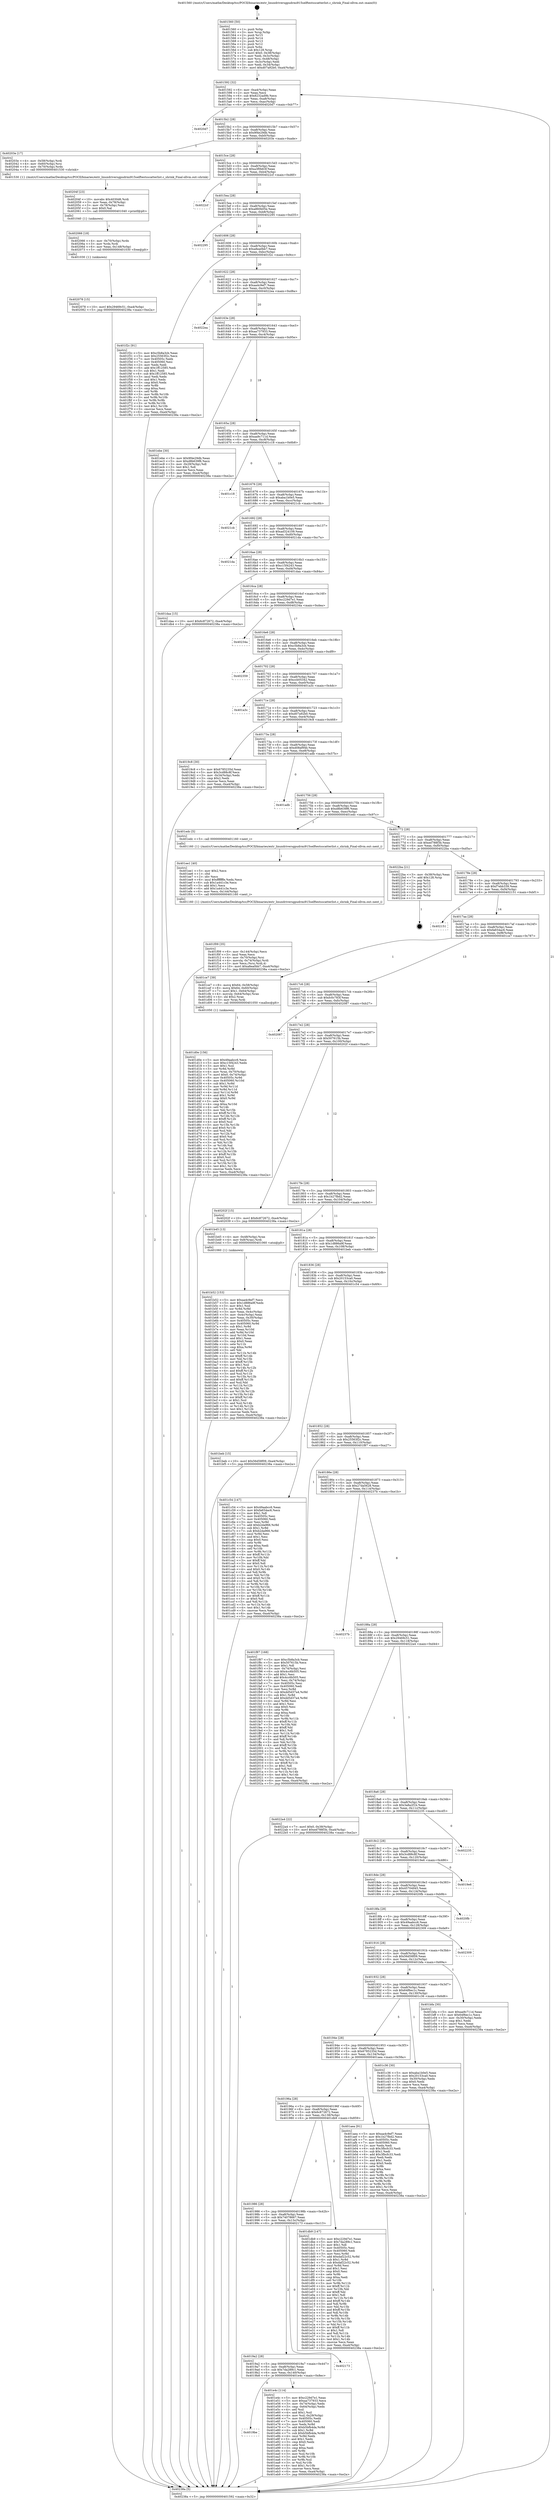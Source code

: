 digraph "0x401560" {
  label = "0x401560 (/mnt/c/Users/mathe/Desktop/tcc/POCII/binaries/extr_linuxdriversgpudrmi915selftestsscatterlist.c_shrink_Final-ollvm.out::main(0))"
  labelloc = "t"
  node[shape=record]

  Entry [label="",width=0.3,height=0.3,shape=circle,fillcolor=black,style=filled]
  "0x401592" [label="{
     0x401592 [32]\l
     | [instrs]\l
     &nbsp;&nbsp;0x401592 \<+6\>: mov -0xa4(%rbp),%eax\l
     &nbsp;&nbsp;0x401598 \<+2\>: mov %eax,%ecx\l
     &nbsp;&nbsp;0x40159a \<+6\>: sub $0x8232ad9b,%ecx\l
     &nbsp;&nbsp;0x4015a0 \<+6\>: mov %eax,-0xa8(%rbp)\l
     &nbsp;&nbsp;0x4015a6 \<+6\>: mov %ecx,-0xac(%rbp)\l
     &nbsp;&nbsp;0x4015ac \<+6\>: je 00000000004020d7 \<main+0xb77\>\l
  }"]
  "0x4020d7" [label="{
     0x4020d7\l
  }", style=dashed]
  "0x4015b2" [label="{
     0x4015b2 [28]\l
     | [instrs]\l
     &nbsp;&nbsp;0x4015b2 \<+5\>: jmp 00000000004015b7 \<main+0x57\>\l
     &nbsp;&nbsp;0x4015b7 \<+6\>: mov -0xa8(%rbp),%eax\l
     &nbsp;&nbsp;0x4015bd \<+5\>: sub $0x9f4e29db,%eax\l
     &nbsp;&nbsp;0x4015c2 \<+6\>: mov %eax,-0xb0(%rbp)\l
     &nbsp;&nbsp;0x4015c8 \<+6\>: je 000000000040203e \<main+0xade\>\l
  }"]
  Exit [label="",width=0.3,height=0.3,shape=circle,fillcolor=black,style=filled,peripheries=2]
  "0x40203e" [label="{
     0x40203e [17]\l
     | [instrs]\l
     &nbsp;&nbsp;0x40203e \<+4\>: mov -0x58(%rbp),%rdi\l
     &nbsp;&nbsp;0x402042 \<+4\>: mov -0x60(%rbp),%rsi\l
     &nbsp;&nbsp;0x402046 \<+4\>: mov -0x70(%rbp),%rdx\l
     &nbsp;&nbsp;0x40204a \<+5\>: call 0000000000401530 \<shrink\>\l
     | [calls]\l
     &nbsp;&nbsp;0x401530 \{1\} (/mnt/c/Users/mathe/Desktop/tcc/POCII/binaries/extr_linuxdriversgpudrmi915selftestsscatterlist.c_shrink_Final-ollvm.out::shrink)\l
  }"]
  "0x4015ce" [label="{
     0x4015ce [28]\l
     | [instrs]\l
     &nbsp;&nbsp;0x4015ce \<+5\>: jmp 00000000004015d3 \<main+0x73\>\l
     &nbsp;&nbsp;0x4015d3 \<+6\>: mov -0xa8(%rbp),%eax\l
     &nbsp;&nbsp;0x4015d9 \<+5\>: sub $0xa3f0b63f,%eax\l
     &nbsp;&nbsp;0x4015de \<+6\>: mov %eax,-0xb4(%rbp)\l
     &nbsp;&nbsp;0x4015e4 \<+6\>: je 00000000004022cf \<main+0xd6f\>\l
  }"]
  "0x402078" [label="{
     0x402078 [15]\l
     | [instrs]\l
     &nbsp;&nbsp;0x402078 \<+10\>: movl $0x29469c51,-0xa4(%rbp)\l
     &nbsp;&nbsp;0x402082 \<+5\>: jmp 000000000040238a \<main+0xe2a\>\l
  }"]
  "0x4022cf" [label="{
     0x4022cf\l
  }", style=dashed]
  "0x4015ea" [label="{
     0x4015ea [28]\l
     | [instrs]\l
     &nbsp;&nbsp;0x4015ea \<+5\>: jmp 00000000004015ef \<main+0x8f\>\l
     &nbsp;&nbsp;0x4015ef \<+6\>: mov -0xa8(%rbp),%eax\l
     &nbsp;&nbsp;0x4015f5 \<+5\>: sub $0xa860b05e,%eax\l
     &nbsp;&nbsp;0x4015fa \<+6\>: mov %eax,-0xb8(%rbp)\l
     &nbsp;&nbsp;0x401600 \<+6\>: je 0000000000402295 \<main+0xd35\>\l
  }"]
  "0x402066" [label="{
     0x402066 [18]\l
     | [instrs]\l
     &nbsp;&nbsp;0x402066 \<+4\>: mov -0x70(%rbp),%rdx\l
     &nbsp;&nbsp;0x40206a \<+3\>: mov %rdx,%rdi\l
     &nbsp;&nbsp;0x40206d \<+6\>: mov %eax,-0x148(%rbp)\l
     &nbsp;&nbsp;0x402073 \<+5\>: call 0000000000401030 \<free@plt\>\l
     | [calls]\l
     &nbsp;&nbsp;0x401030 \{1\} (unknown)\l
  }"]
  "0x402295" [label="{
     0x402295\l
  }", style=dashed]
  "0x401606" [label="{
     0x401606 [28]\l
     | [instrs]\l
     &nbsp;&nbsp;0x401606 \<+5\>: jmp 000000000040160b \<main+0xab\>\l
     &nbsp;&nbsp;0x40160b \<+6\>: mov -0xa8(%rbp),%eax\l
     &nbsp;&nbsp;0x401611 \<+5\>: sub $0xa8ea0bb7,%eax\l
     &nbsp;&nbsp;0x401616 \<+6\>: mov %eax,-0xbc(%rbp)\l
     &nbsp;&nbsp;0x40161c \<+6\>: je 0000000000401f2c \<main+0x9cc\>\l
  }"]
  "0x40204f" [label="{
     0x40204f [23]\l
     | [instrs]\l
     &nbsp;&nbsp;0x40204f \<+10\>: movabs $0x4030d6,%rdi\l
     &nbsp;&nbsp;0x402059 \<+3\>: mov %eax,-0x78(%rbp)\l
     &nbsp;&nbsp;0x40205c \<+3\>: mov -0x78(%rbp),%esi\l
     &nbsp;&nbsp;0x40205f \<+2\>: mov $0x0,%al\l
     &nbsp;&nbsp;0x402061 \<+5\>: call 0000000000401040 \<printf@plt\>\l
     | [calls]\l
     &nbsp;&nbsp;0x401040 \{1\} (unknown)\l
  }"]
  "0x401f2c" [label="{
     0x401f2c [91]\l
     | [instrs]\l
     &nbsp;&nbsp;0x401f2c \<+5\>: mov $0xc5b8a3cb,%eax\l
     &nbsp;&nbsp;0x401f31 \<+5\>: mov $0x25563f2c,%ecx\l
     &nbsp;&nbsp;0x401f36 \<+7\>: mov 0x40505c,%edx\l
     &nbsp;&nbsp;0x401f3d \<+7\>: mov 0x405060,%esi\l
     &nbsp;&nbsp;0x401f44 \<+2\>: mov %edx,%edi\l
     &nbsp;&nbsp;0x401f46 \<+6\>: add $0x1ff12585,%edi\l
     &nbsp;&nbsp;0x401f4c \<+3\>: sub $0x1,%edi\l
     &nbsp;&nbsp;0x401f4f \<+6\>: sub $0x1ff12585,%edi\l
     &nbsp;&nbsp;0x401f55 \<+3\>: imul %edi,%edx\l
     &nbsp;&nbsp;0x401f58 \<+3\>: and $0x1,%edx\l
     &nbsp;&nbsp;0x401f5b \<+3\>: cmp $0x0,%edx\l
     &nbsp;&nbsp;0x401f5e \<+4\>: sete %r8b\l
     &nbsp;&nbsp;0x401f62 \<+3\>: cmp $0xa,%esi\l
     &nbsp;&nbsp;0x401f65 \<+4\>: setl %r9b\l
     &nbsp;&nbsp;0x401f69 \<+3\>: mov %r8b,%r10b\l
     &nbsp;&nbsp;0x401f6c \<+3\>: and %r9b,%r10b\l
     &nbsp;&nbsp;0x401f6f \<+3\>: xor %r9b,%r8b\l
     &nbsp;&nbsp;0x401f72 \<+3\>: or %r8b,%r10b\l
     &nbsp;&nbsp;0x401f75 \<+4\>: test $0x1,%r10b\l
     &nbsp;&nbsp;0x401f79 \<+3\>: cmovne %ecx,%eax\l
     &nbsp;&nbsp;0x401f7c \<+6\>: mov %eax,-0xa4(%rbp)\l
     &nbsp;&nbsp;0x401f82 \<+5\>: jmp 000000000040238a \<main+0xe2a\>\l
  }"]
  "0x401622" [label="{
     0x401622 [28]\l
     | [instrs]\l
     &nbsp;&nbsp;0x401622 \<+5\>: jmp 0000000000401627 \<main+0xc7\>\l
     &nbsp;&nbsp;0x401627 \<+6\>: mov -0xa8(%rbp),%eax\l
     &nbsp;&nbsp;0x40162d \<+5\>: sub $0xaa4c9ef7,%eax\l
     &nbsp;&nbsp;0x401632 \<+6\>: mov %eax,-0xc0(%rbp)\l
     &nbsp;&nbsp;0x401638 \<+6\>: je 00000000004022ea \<main+0xd8a\>\l
  }"]
  "0x401f09" [label="{
     0x401f09 [35]\l
     | [instrs]\l
     &nbsp;&nbsp;0x401f09 \<+6\>: mov -0x144(%rbp),%ecx\l
     &nbsp;&nbsp;0x401f0f \<+3\>: imul %eax,%ecx\l
     &nbsp;&nbsp;0x401f12 \<+4\>: mov -0x70(%rbp),%rsi\l
     &nbsp;&nbsp;0x401f16 \<+4\>: movslq -0x74(%rbp),%rdi\l
     &nbsp;&nbsp;0x401f1a \<+3\>: mov %ecx,(%rsi,%rdi,4)\l
     &nbsp;&nbsp;0x401f1d \<+10\>: movl $0xa8ea0bb7,-0xa4(%rbp)\l
     &nbsp;&nbsp;0x401f27 \<+5\>: jmp 000000000040238a \<main+0xe2a\>\l
  }"]
  "0x4022ea" [label="{
     0x4022ea\l
  }", style=dashed]
  "0x40163e" [label="{
     0x40163e [28]\l
     | [instrs]\l
     &nbsp;&nbsp;0x40163e \<+5\>: jmp 0000000000401643 \<main+0xe3\>\l
     &nbsp;&nbsp;0x401643 \<+6\>: mov -0xa8(%rbp),%eax\l
     &nbsp;&nbsp;0x401649 \<+5\>: sub $0xaa737933,%eax\l
     &nbsp;&nbsp;0x40164e \<+6\>: mov %eax,-0xc4(%rbp)\l
     &nbsp;&nbsp;0x401654 \<+6\>: je 0000000000401ebe \<main+0x95e\>\l
  }"]
  "0x401ee1" [label="{
     0x401ee1 [40]\l
     | [instrs]\l
     &nbsp;&nbsp;0x401ee1 \<+5\>: mov $0x2,%ecx\l
     &nbsp;&nbsp;0x401ee6 \<+1\>: cltd\l
     &nbsp;&nbsp;0x401ee7 \<+2\>: idiv %ecx\l
     &nbsp;&nbsp;0x401ee9 \<+6\>: imul $0xfffffffe,%edx,%ecx\l
     &nbsp;&nbsp;0x401eef \<+6\>: sub $0x1a441c3e,%ecx\l
     &nbsp;&nbsp;0x401ef5 \<+3\>: add $0x1,%ecx\l
     &nbsp;&nbsp;0x401ef8 \<+6\>: add $0x1a441c3e,%ecx\l
     &nbsp;&nbsp;0x401efe \<+6\>: mov %ecx,-0x144(%rbp)\l
     &nbsp;&nbsp;0x401f04 \<+5\>: call 0000000000401160 \<next_i\>\l
     | [calls]\l
     &nbsp;&nbsp;0x401160 \{1\} (/mnt/c/Users/mathe/Desktop/tcc/POCII/binaries/extr_linuxdriversgpudrmi915selftestsscatterlist.c_shrink_Final-ollvm.out::next_i)\l
  }"]
  "0x401ebe" [label="{
     0x401ebe [30]\l
     | [instrs]\l
     &nbsp;&nbsp;0x401ebe \<+5\>: mov $0x9f4e29db,%eax\l
     &nbsp;&nbsp;0x401ec3 \<+5\>: mov $0xd8b639f6,%ecx\l
     &nbsp;&nbsp;0x401ec8 \<+3\>: mov -0x29(%rbp),%dl\l
     &nbsp;&nbsp;0x401ecb \<+3\>: test $0x1,%dl\l
     &nbsp;&nbsp;0x401ece \<+3\>: cmovne %ecx,%eax\l
     &nbsp;&nbsp;0x401ed1 \<+6\>: mov %eax,-0xa4(%rbp)\l
     &nbsp;&nbsp;0x401ed7 \<+5\>: jmp 000000000040238a \<main+0xe2a\>\l
  }"]
  "0x40165a" [label="{
     0x40165a [28]\l
     | [instrs]\l
     &nbsp;&nbsp;0x40165a \<+5\>: jmp 000000000040165f \<main+0xff\>\l
     &nbsp;&nbsp;0x40165f \<+6\>: mov -0xa8(%rbp),%eax\l
     &nbsp;&nbsp;0x401665 \<+5\>: sub $0xaa9c711d,%eax\l
     &nbsp;&nbsp;0x40166a \<+6\>: mov %eax,-0xc8(%rbp)\l
     &nbsp;&nbsp;0x401670 \<+6\>: je 0000000000401c18 \<main+0x6b8\>\l
  }"]
  "0x4019be" [label="{
     0x4019be\l
  }", style=dashed]
  "0x401c18" [label="{
     0x401c18\l
  }", style=dashed]
  "0x401676" [label="{
     0x401676 [28]\l
     | [instrs]\l
     &nbsp;&nbsp;0x401676 \<+5\>: jmp 000000000040167b \<main+0x11b\>\l
     &nbsp;&nbsp;0x40167b \<+6\>: mov -0xa8(%rbp),%eax\l
     &nbsp;&nbsp;0x401681 \<+5\>: sub $0xaba1b0e5,%eax\l
     &nbsp;&nbsp;0x401686 \<+6\>: mov %eax,-0xcc(%rbp)\l
     &nbsp;&nbsp;0x40168c \<+6\>: je 00000000004021cb \<main+0xc6b\>\l
  }"]
  "0x401e4c" [label="{
     0x401e4c [114]\l
     | [instrs]\l
     &nbsp;&nbsp;0x401e4c \<+5\>: mov $0xc229d7e1,%eax\l
     &nbsp;&nbsp;0x401e51 \<+5\>: mov $0xaa737933,%ecx\l
     &nbsp;&nbsp;0x401e56 \<+3\>: mov -0x74(%rbp),%edx\l
     &nbsp;&nbsp;0x401e59 \<+3\>: cmp -0x64(%rbp),%edx\l
     &nbsp;&nbsp;0x401e5c \<+4\>: setl %sil\l
     &nbsp;&nbsp;0x401e60 \<+4\>: and $0x1,%sil\l
     &nbsp;&nbsp;0x401e64 \<+4\>: mov %sil,-0x29(%rbp)\l
     &nbsp;&nbsp;0x401e68 \<+7\>: mov 0x40505c,%edx\l
     &nbsp;&nbsp;0x401e6f \<+7\>: mov 0x405060,%edi\l
     &nbsp;&nbsp;0x401e76 \<+3\>: mov %edx,%r8d\l
     &nbsp;&nbsp;0x401e79 \<+7\>: add $0xb5bfb4da,%r8d\l
     &nbsp;&nbsp;0x401e80 \<+4\>: sub $0x1,%r8d\l
     &nbsp;&nbsp;0x401e84 \<+7\>: sub $0xb5bfb4da,%r8d\l
     &nbsp;&nbsp;0x401e8b \<+4\>: imul %r8d,%edx\l
     &nbsp;&nbsp;0x401e8f \<+3\>: and $0x1,%edx\l
     &nbsp;&nbsp;0x401e92 \<+3\>: cmp $0x0,%edx\l
     &nbsp;&nbsp;0x401e95 \<+4\>: sete %sil\l
     &nbsp;&nbsp;0x401e99 \<+3\>: cmp $0xa,%edi\l
     &nbsp;&nbsp;0x401e9c \<+4\>: setl %r9b\l
     &nbsp;&nbsp;0x401ea0 \<+3\>: mov %sil,%r10b\l
     &nbsp;&nbsp;0x401ea3 \<+3\>: and %r9b,%r10b\l
     &nbsp;&nbsp;0x401ea6 \<+3\>: xor %r9b,%sil\l
     &nbsp;&nbsp;0x401ea9 \<+3\>: or %sil,%r10b\l
     &nbsp;&nbsp;0x401eac \<+4\>: test $0x1,%r10b\l
     &nbsp;&nbsp;0x401eb0 \<+3\>: cmovne %ecx,%eax\l
     &nbsp;&nbsp;0x401eb3 \<+6\>: mov %eax,-0xa4(%rbp)\l
     &nbsp;&nbsp;0x401eb9 \<+5\>: jmp 000000000040238a \<main+0xe2a\>\l
  }"]
  "0x4021cb" [label="{
     0x4021cb\l
  }", style=dashed]
  "0x401692" [label="{
     0x401692 [28]\l
     | [instrs]\l
     &nbsp;&nbsp;0x401692 \<+5\>: jmp 0000000000401697 \<main+0x137\>\l
     &nbsp;&nbsp;0x401697 \<+6\>: mov -0xa8(%rbp),%eax\l
     &nbsp;&nbsp;0x40169d \<+5\>: sub $0xad324109,%eax\l
     &nbsp;&nbsp;0x4016a2 \<+6\>: mov %eax,-0xd0(%rbp)\l
     &nbsp;&nbsp;0x4016a8 \<+6\>: je 00000000004021da \<main+0xc7a\>\l
  }"]
  "0x4019a2" [label="{
     0x4019a2 [28]\l
     | [instrs]\l
     &nbsp;&nbsp;0x4019a2 \<+5\>: jmp 00000000004019a7 \<main+0x447\>\l
     &nbsp;&nbsp;0x4019a7 \<+6\>: mov -0xa8(%rbp),%eax\l
     &nbsp;&nbsp;0x4019ad \<+5\>: sub $0x7da289c1,%eax\l
     &nbsp;&nbsp;0x4019b2 \<+6\>: mov %eax,-0x140(%rbp)\l
     &nbsp;&nbsp;0x4019b8 \<+6\>: je 0000000000401e4c \<main+0x8ec\>\l
  }"]
  "0x4021da" [label="{
     0x4021da\l
  }", style=dashed]
  "0x4016ae" [label="{
     0x4016ae [28]\l
     | [instrs]\l
     &nbsp;&nbsp;0x4016ae \<+5\>: jmp 00000000004016b3 \<main+0x153\>\l
     &nbsp;&nbsp;0x4016b3 \<+6\>: mov -0xa8(%rbp),%eax\l
     &nbsp;&nbsp;0x4016b9 \<+5\>: sub $0xc15f4243,%eax\l
     &nbsp;&nbsp;0x4016be \<+6\>: mov %eax,-0xd4(%rbp)\l
     &nbsp;&nbsp;0x4016c4 \<+6\>: je 0000000000401daa \<main+0x84a\>\l
  }"]
  "0x402173" [label="{
     0x402173\l
  }", style=dashed]
  "0x401daa" [label="{
     0x401daa [15]\l
     | [instrs]\l
     &nbsp;&nbsp;0x401daa \<+10\>: movl $0x6c872672,-0xa4(%rbp)\l
     &nbsp;&nbsp;0x401db4 \<+5\>: jmp 000000000040238a \<main+0xe2a\>\l
  }"]
  "0x4016ca" [label="{
     0x4016ca [28]\l
     | [instrs]\l
     &nbsp;&nbsp;0x4016ca \<+5\>: jmp 00000000004016cf \<main+0x16f\>\l
     &nbsp;&nbsp;0x4016cf \<+6\>: mov -0xa8(%rbp),%eax\l
     &nbsp;&nbsp;0x4016d5 \<+5\>: sub $0xc229d7e1,%eax\l
     &nbsp;&nbsp;0x4016da \<+6\>: mov %eax,-0xd8(%rbp)\l
     &nbsp;&nbsp;0x4016e0 \<+6\>: je 000000000040234a \<main+0xdea\>\l
  }"]
  "0x401986" [label="{
     0x401986 [28]\l
     | [instrs]\l
     &nbsp;&nbsp;0x401986 \<+5\>: jmp 000000000040198b \<main+0x42b\>\l
     &nbsp;&nbsp;0x40198b \<+6\>: mov -0xa8(%rbp),%eax\l
     &nbsp;&nbsp;0x401991 \<+5\>: sub $0x74078667,%eax\l
     &nbsp;&nbsp;0x401996 \<+6\>: mov %eax,-0x13c(%rbp)\l
     &nbsp;&nbsp;0x40199c \<+6\>: je 0000000000402173 \<main+0xc13\>\l
  }"]
  "0x40234a" [label="{
     0x40234a\l
  }", style=dashed]
  "0x4016e6" [label="{
     0x4016e6 [28]\l
     | [instrs]\l
     &nbsp;&nbsp;0x4016e6 \<+5\>: jmp 00000000004016eb \<main+0x18b\>\l
     &nbsp;&nbsp;0x4016eb \<+6\>: mov -0xa8(%rbp),%eax\l
     &nbsp;&nbsp;0x4016f1 \<+5\>: sub $0xc5b8a3cb,%eax\l
     &nbsp;&nbsp;0x4016f6 \<+6\>: mov %eax,-0xdc(%rbp)\l
     &nbsp;&nbsp;0x4016fc \<+6\>: je 0000000000402359 \<main+0xdf9\>\l
  }"]
  "0x401db9" [label="{
     0x401db9 [147]\l
     | [instrs]\l
     &nbsp;&nbsp;0x401db9 \<+5\>: mov $0xc229d7e1,%eax\l
     &nbsp;&nbsp;0x401dbe \<+5\>: mov $0x7da289c1,%ecx\l
     &nbsp;&nbsp;0x401dc3 \<+2\>: mov $0x1,%dl\l
     &nbsp;&nbsp;0x401dc5 \<+7\>: mov 0x40505c,%esi\l
     &nbsp;&nbsp;0x401dcc \<+7\>: mov 0x405060,%edi\l
     &nbsp;&nbsp;0x401dd3 \<+3\>: mov %esi,%r8d\l
     &nbsp;&nbsp;0x401dd6 \<+7\>: add $0xdaf22c52,%r8d\l
     &nbsp;&nbsp;0x401ddd \<+4\>: sub $0x1,%r8d\l
     &nbsp;&nbsp;0x401de1 \<+7\>: sub $0xdaf22c52,%r8d\l
     &nbsp;&nbsp;0x401de8 \<+4\>: imul %r8d,%esi\l
     &nbsp;&nbsp;0x401dec \<+3\>: and $0x1,%esi\l
     &nbsp;&nbsp;0x401def \<+3\>: cmp $0x0,%esi\l
     &nbsp;&nbsp;0x401df2 \<+4\>: sete %r9b\l
     &nbsp;&nbsp;0x401df6 \<+3\>: cmp $0xa,%edi\l
     &nbsp;&nbsp;0x401df9 \<+4\>: setl %r10b\l
     &nbsp;&nbsp;0x401dfd \<+3\>: mov %r9b,%r11b\l
     &nbsp;&nbsp;0x401e00 \<+4\>: xor $0xff,%r11b\l
     &nbsp;&nbsp;0x401e04 \<+3\>: mov %r10b,%bl\l
     &nbsp;&nbsp;0x401e07 \<+3\>: xor $0xff,%bl\l
     &nbsp;&nbsp;0x401e0a \<+3\>: xor $0x1,%dl\l
     &nbsp;&nbsp;0x401e0d \<+3\>: mov %r11b,%r14b\l
     &nbsp;&nbsp;0x401e10 \<+4\>: and $0xff,%r14b\l
     &nbsp;&nbsp;0x401e14 \<+3\>: and %dl,%r9b\l
     &nbsp;&nbsp;0x401e17 \<+3\>: mov %bl,%r15b\l
     &nbsp;&nbsp;0x401e1a \<+4\>: and $0xff,%r15b\l
     &nbsp;&nbsp;0x401e1e \<+3\>: and %dl,%r10b\l
     &nbsp;&nbsp;0x401e21 \<+3\>: or %r9b,%r14b\l
     &nbsp;&nbsp;0x401e24 \<+3\>: or %r10b,%r15b\l
     &nbsp;&nbsp;0x401e27 \<+3\>: xor %r15b,%r14b\l
     &nbsp;&nbsp;0x401e2a \<+3\>: or %bl,%r11b\l
     &nbsp;&nbsp;0x401e2d \<+4\>: xor $0xff,%r11b\l
     &nbsp;&nbsp;0x401e31 \<+3\>: or $0x1,%dl\l
     &nbsp;&nbsp;0x401e34 \<+3\>: and %dl,%r11b\l
     &nbsp;&nbsp;0x401e37 \<+3\>: or %r11b,%r14b\l
     &nbsp;&nbsp;0x401e3a \<+4\>: test $0x1,%r14b\l
     &nbsp;&nbsp;0x401e3e \<+3\>: cmovne %ecx,%eax\l
     &nbsp;&nbsp;0x401e41 \<+6\>: mov %eax,-0xa4(%rbp)\l
     &nbsp;&nbsp;0x401e47 \<+5\>: jmp 000000000040238a \<main+0xe2a\>\l
  }"]
  "0x402359" [label="{
     0x402359\l
  }", style=dashed]
  "0x401702" [label="{
     0x401702 [28]\l
     | [instrs]\l
     &nbsp;&nbsp;0x401702 \<+5\>: jmp 0000000000401707 \<main+0x1a7\>\l
     &nbsp;&nbsp;0x401707 \<+6\>: mov -0xa8(%rbp),%eax\l
     &nbsp;&nbsp;0x40170d \<+5\>: sub $0xccb05342,%eax\l
     &nbsp;&nbsp;0x401712 \<+6\>: mov %eax,-0xe0(%rbp)\l
     &nbsp;&nbsp;0x401718 \<+6\>: je 0000000000401a3c \<main+0x4dc\>\l
  }"]
  "0x401d0e" [label="{
     0x401d0e [156]\l
     | [instrs]\l
     &nbsp;&nbsp;0x401d0e \<+5\>: mov $0x49aabcc6,%ecx\l
     &nbsp;&nbsp;0x401d13 \<+5\>: mov $0xc15f4243,%edx\l
     &nbsp;&nbsp;0x401d18 \<+3\>: mov $0x1,%sil\l
     &nbsp;&nbsp;0x401d1b \<+3\>: xor %r8d,%r8d\l
     &nbsp;&nbsp;0x401d1e \<+4\>: mov %rax,-0x70(%rbp)\l
     &nbsp;&nbsp;0x401d22 \<+7\>: movl $0x0,-0x74(%rbp)\l
     &nbsp;&nbsp;0x401d29 \<+8\>: mov 0x40505c,%r9d\l
     &nbsp;&nbsp;0x401d31 \<+8\>: mov 0x405060,%r10d\l
     &nbsp;&nbsp;0x401d39 \<+4\>: sub $0x1,%r8d\l
     &nbsp;&nbsp;0x401d3d \<+3\>: mov %r9d,%r11d\l
     &nbsp;&nbsp;0x401d40 \<+3\>: add %r8d,%r11d\l
     &nbsp;&nbsp;0x401d43 \<+4\>: imul %r11d,%r9d\l
     &nbsp;&nbsp;0x401d47 \<+4\>: and $0x1,%r9d\l
     &nbsp;&nbsp;0x401d4b \<+4\>: cmp $0x0,%r9d\l
     &nbsp;&nbsp;0x401d4f \<+3\>: sete %bl\l
     &nbsp;&nbsp;0x401d52 \<+4\>: cmp $0xa,%r10d\l
     &nbsp;&nbsp;0x401d56 \<+4\>: setl %r14b\l
     &nbsp;&nbsp;0x401d5a \<+3\>: mov %bl,%r15b\l
     &nbsp;&nbsp;0x401d5d \<+4\>: xor $0xff,%r15b\l
     &nbsp;&nbsp;0x401d61 \<+3\>: mov %r14b,%r12b\l
     &nbsp;&nbsp;0x401d64 \<+4\>: xor $0xff,%r12b\l
     &nbsp;&nbsp;0x401d68 \<+4\>: xor $0x0,%sil\l
     &nbsp;&nbsp;0x401d6c \<+3\>: mov %r15b,%r13b\l
     &nbsp;&nbsp;0x401d6f \<+4\>: and $0x0,%r13b\l
     &nbsp;&nbsp;0x401d73 \<+3\>: and %sil,%bl\l
     &nbsp;&nbsp;0x401d76 \<+3\>: mov %r12b,%al\l
     &nbsp;&nbsp;0x401d79 \<+2\>: and $0x0,%al\l
     &nbsp;&nbsp;0x401d7b \<+3\>: and %sil,%r14b\l
     &nbsp;&nbsp;0x401d7e \<+3\>: or %bl,%r13b\l
     &nbsp;&nbsp;0x401d81 \<+3\>: or %r14b,%al\l
     &nbsp;&nbsp;0x401d84 \<+3\>: xor %al,%r13b\l
     &nbsp;&nbsp;0x401d87 \<+3\>: or %r12b,%r15b\l
     &nbsp;&nbsp;0x401d8a \<+4\>: xor $0xff,%r15b\l
     &nbsp;&nbsp;0x401d8e \<+4\>: or $0x0,%sil\l
     &nbsp;&nbsp;0x401d92 \<+3\>: and %sil,%r15b\l
     &nbsp;&nbsp;0x401d95 \<+3\>: or %r15b,%r13b\l
     &nbsp;&nbsp;0x401d98 \<+4\>: test $0x1,%r13b\l
     &nbsp;&nbsp;0x401d9c \<+3\>: cmovne %edx,%ecx\l
     &nbsp;&nbsp;0x401d9f \<+6\>: mov %ecx,-0xa4(%rbp)\l
     &nbsp;&nbsp;0x401da5 \<+5\>: jmp 000000000040238a \<main+0xe2a\>\l
  }"]
  "0x401a3c" [label="{
     0x401a3c\l
  }", style=dashed]
  "0x40171e" [label="{
     0x40171e [28]\l
     | [instrs]\l
     &nbsp;&nbsp;0x40171e \<+5\>: jmp 0000000000401723 \<main+0x1c3\>\l
     &nbsp;&nbsp;0x401723 \<+6\>: mov -0xa8(%rbp),%eax\l
     &nbsp;&nbsp;0x401729 \<+5\>: sub $0xd07a92b0,%eax\l
     &nbsp;&nbsp;0x40172e \<+6\>: mov %eax,-0xe4(%rbp)\l
     &nbsp;&nbsp;0x401734 \<+6\>: je 00000000004019c8 \<main+0x468\>\l
  }"]
  "0x401b52" [label="{
     0x401b52 [153]\l
     | [instrs]\l
     &nbsp;&nbsp;0x401b52 \<+5\>: mov $0xaa4c9ef7,%ecx\l
     &nbsp;&nbsp;0x401b57 \<+5\>: mov $0x1d886a9f,%edx\l
     &nbsp;&nbsp;0x401b5c \<+3\>: mov $0x1,%sil\l
     &nbsp;&nbsp;0x401b5f \<+3\>: xor %r8d,%r8d\l
     &nbsp;&nbsp;0x401b62 \<+3\>: mov %eax,-0x4c(%rbp)\l
     &nbsp;&nbsp;0x401b65 \<+3\>: mov -0x4c(%rbp),%eax\l
     &nbsp;&nbsp;0x401b68 \<+3\>: mov %eax,-0x30(%rbp)\l
     &nbsp;&nbsp;0x401b6b \<+7\>: mov 0x40505c,%eax\l
     &nbsp;&nbsp;0x401b72 \<+8\>: mov 0x405060,%r9d\l
     &nbsp;&nbsp;0x401b7a \<+4\>: sub $0x1,%r8d\l
     &nbsp;&nbsp;0x401b7e \<+3\>: mov %eax,%r10d\l
     &nbsp;&nbsp;0x401b81 \<+3\>: add %r8d,%r10d\l
     &nbsp;&nbsp;0x401b84 \<+4\>: imul %r10d,%eax\l
     &nbsp;&nbsp;0x401b88 \<+3\>: and $0x1,%eax\l
     &nbsp;&nbsp;0x401b8b \<+3\>: cmp $0x0,%eax\l
     &nbsp;&nbsp;0x401b8e \<+4\>: sete %r11b\l
     &nbsp;&nbsp;0x401b92 \<+4\>: cmp $0xa,%r9d\l
     &nbsp;&nbsp;0x401b96 \<+3\>: setl %bl\l
     &nbsp;&nbsp;0x401b99 \<+3\>: mov %r11b,%r14b\l
     &nbsp;&nbsp;0x401b9c \<+4\>: xor $0xff,%r14b\l
     &nbsp;&nbsp;0x401ba0 \<+3\>: mov %bl,%r15b\l
     &nbsp;&nbsp;0x401ba3 \<+4\>: xor $0xff,%r15b\l
     &nbsp;&nbsp;0x401ba7 \<+4\>: xor $0x1,%sil\l
     &nbsp;&nbsp;0x401bab \<+3\>: mov %r14b,%r12b\l
     &nbsp;&nbsp;0x401bae \<+4\>: and $0xff,%r12b\l
     &nbsp;&nbsp;0x401bb2 \<+3\>: and %sil,%r11b\l
     &nbsp;&nbsp;0x401bb5 \<+3\>: mov %r15b,%r13b\l
     &nbsp;&nbsp;0x401bb8 \<+4\>: and $0xff,%r13b\l
     &nbsp;&nbsp;0x401bbc \<+3\>: and %sil,%bl\l
     &nbsp;&nbsp;0x401bbf \<+3\>: or %r11b,%r12b\l
     &nbsp;&nbsp;0x401bc2 \<+3\>: or %bl,%r13b\l
     &nbsp;&nbsp;0x401bc5 \<+3\>: xor %r13b,%r12b\l
     &nbsp;&nbsp;0x401bc8 \<+3\>: or %r15b,%r14b\l
     &nbsp;&nbsp;0x401bcb \<+4\>: xor $0xff,%r14b\l
     &nbsp;&nbsp;0x401bcf \<+4\>: or $0x1,%sil\l
     &nbsp;&nbsp;0x401bd3 \<+3\>: and %sil,%r14b\l
     &nbsp;&nbsp;0x401bd6 \<+3\>: or %r14b,%r12b\l
     &nbsp;&nbsp;0x401bd9 \<+4\>: test $0x1,%r12b\l
     &nbsp;&nbsp;0x401bdd \<+3\>: cmovne %edx,%ecx\l
     &nbsp;&nbsp;0x401be0 \<+6\>: mov %ecx,-0xa4(%rbp)\l
     &nbsp;&nbsp;0x401be6 \<+5\>: jmp 000000000040238a \<main+0xe2a\>\l
  }"]
  "0x4019c8" [label="{
     0x4019c8 [30]\l
     | [instrs]\l
     &nbsp;&nbsp;0x4019c8 \<+5\>: mov $0x6785235d,%eax\l
     &nbsp;&nbsp;0x4019cd \<+5\>: mov $0x3cd88c8f,%ecx\l
     &nbsp;&nbsp;0x4019d2 \<+3\>: mov -0x34(%rbp),%edx\l
     &nbsp;&nbsp;0x4019d5 \<+3\>: cmp $0x2,%edx\l
     &nbsp;&nbsp;0x4019d8 \<+3\>: cmovne %ecx,%eax\l
     &nbsp;&nbsp;0x4019db \<+6\>: mov %eax,-0xa4(%rbp)\l
     &nbsp;&nbsp;0x4019e1 \<+5\>: jmp 000000000040238a \<main+0xe2a\>\l
  }"]
  "0x40173a" [label="{
     0x40173a [28]\l
     | [instrs]\l
     &nbsp;&nbsp;0x40173a \<+5\>: jmp 000000000040173f \<main+0x1df\>\l
     &nbsp;&nbsp;0x40173f \<+6\>: mov -0xa8(%rbp),%eax\l
     &nbsp;&nbsp;0x401745 \<+5\>: sub $0xd08af94b,%eax\l
     &nbsp;&nbsp;0x40174a \<+6\>: mov %eax,-0xe8(%rbp)\l
     &nbsp;&nbsp;0x401750 \<+6\>: je 0000000000401adb \<main+0x57b\>\l
  }"]
  "0x40238a" [label="{
     0x40238a [5]\l
     | [instrs]\l
     &nbsp;&nbsp;0x40238a \<+5\>: jmp 0000000000401592 \<main+0x32\>\l
  }"]
  "0x401560" [label="{
     0x401560 [50]\l
     | [instrs]\l
     &nbsp;&nbsp;0x401560 \<+1\>: push %rbp\l
     &nbsp;&nbsp;0x401561 \<+3\>: mov %rsp,%rbp\l
     &nbsp;&nbsp;0x401564 \<+2\>: push %r15\l
     &nbsp;&nbsp;0x401566 \<+2\>: push %r14\l
     &nbsp;&nbsp;0x401568 \<+2\>: push %r13\l
     &nbsp;&nbsp;0x40156a \<+2\>: push %r12\l
     &nbsp;&nbsp;0x40156c \<+1\>: push %rbx\l
     &nbsp;&nbsp;0x40156d \<+7\>: sub $0x128,%rsp\l
     &nbsp;&nbsp;0x401574 \<+7\>: movl $0x0,-0x38(%rbp)\l
     &nbsp;&nbsp;0x40157b \<+3\>: mov %edi,-0x3c(%rbp)\l
     &nbsp;&nbsp;0x40157e \<+4\>: mov %rsi,-0x48(%rbp)\l
     &nbsp;&nbsp;0x401582 \<+3\>: mov -0x3c(%rbp),%edi\l
     &nbsp;&nbsp;0x401585 \<+3\>: mov %edi,-0x34(%rbp)\l
     &nbsp;&nbsp;0x401588 \<+10\>: movl $0xd07a92b0,-0xa4(%rbp)\l
  }"]
  "0x40196a" [label="{
     0x40196a [28]\l
     | [instrs]\l
     &nbsp;&nbsp;0x40196a \<+5\>: jmp 000000000040196f \<main+0x40f\>\l
     &nbsp;&nbsp;0x40196f \<+6\>: mov -0xa8(%rbp),%eax\l
     &nbsp;&nbsp;0x401975 \<+5\>: sub $0x6c872672,%eax\l
     &nbsp;&nbsp;0x40197a \<+6\>: mov %eax,-0x138(%rbp)\l
     &nbsp;&nbsp;0x401980 \<+6\>: je 0000000000401db9 \<main+0x859\>\l
  }"]
  "0x401adb" [label="{
     0x401adb\l
  }", style=dashed]
  "0x401756" [label="{
     0x401756 [28]\l
     | [instrs]\l
     &nbsp;&nbsp;0x401756 \<+5\>: jmp 000000000040175b \<main+0x1fb\>\l
     &nbsp;&nbsp;0x40175b \<+6\>: mov -0xa8(%rbp),%eax\l
     &nbsp;&nbsp;0x401761 \<+5\>: sub $0xd8b639f6,%eax\l
     &nbsp;&nbsp;0x401766 \<+6\>: mov %eax,-0xec(%rbp)\l
     &nbsp;&nbsp;0x40176c \<+6\>: je 0000000000401edc \<main+0x97c\>\l
  }"]
  "0x401aea" [label="{
     0x401aea [91]\l
     | [instrs]\l
     &nbsp;&nbsp;0x401aea \<+5\>: mov $0xaa4c9ef7,%eax\l
     &nbsp;&nbsp;0x401aef \<+5\>: mov $0x1b27fbd2,%ecx\l
     &nbsp;&nbsp;0x401af4 \<+7\>: mov 0x40505c,%edx\l
     &nbsp;&nbsp;0x401afb \<+7\>: mov 0x405060,%esi\l
     &nbsp;&nbsp;0x401b02 \<+2\>: mov %edx,%edi\l
     &nbsp;&nbsp;0x401b04 \<+6\>: sub $0x3fbcfc33,%edi\l
     &nbsp;&nbsp;0x401b0a \<+3\>: sub $0x1,%edi\l
     &nbsp;&nbsp;0x401b0d \<+6\>: add $0x3fbcfc33,%edi\l
     &nbsp;&nbsp;0x401b13 \<+3\>: imul %edi,%edx\l
     &nbsp;&nbsp;0x401b16 \<+3\>: and $0x1,%edx\l
     &nbsp;&nbsp;0x401b19 \<+3\>: cmp $0x0,%edx\l
     &nbsp;&nbsp;0x401b1c \<+4\>: sete %r8b\l
     &nbsp;&nbsp;0x401b20 \<+3\>: cmp $0xa,%esi\l
     &nbsp;&nbsp;0x401b23 \<+4\>: setl %r9b\l
     &nbsp;&nbsp;0x401b27 \<+3\>: mov %r8b,%r10b\l
     &nbsp;&nbsp;0x401b2a \<+3\>: and %r9b,%r10b\l
     &nbsp;&nbsp;0x401b2d \<+3\>: xor %r9b,%r8b\l
     &nbsp;&nbsp;0x401b30 \<+3\>: or %r8b,%r10b\l
     &nbsp;&nbsp;0x401b33 \<+4\>: test $0x1,%r10b\l
     &nbsp;&nbsp;0x401b37 \<+3\>: cmovne %ecx,%eax\l
     &nbsp;&nbsp;0x401b3a \<+6\>: mov %eax,-0xa4(%rbp)\l
     &nbsp;&nbsp;0x401b40 \<+5\>: jmp 000000000040238a \<main+0xe2a\>\l
  }"]
  "0x401edc" [label="{
     0x401edc [5]\l
     | [instrs]\l
     &nbsp;&nbsp;0x401edc \<+5\>: call 0000000000401160 \<next_i\>\l
     | [calls]\l
     &nbsp;&nbsp;0x401160 \{1\} (/mnt/c/Users/mathe/Desktop/tcc/POCII/binaries/extr_linuxdriversgpudrmi915selftestsscatterlist.c_shrink_Final-ollvm.out::next_i)\l
  }"]
  "0x401772" [label="{
     0x401772 [28]\l
     | [instrs]\l
     &nbsp;&nbsp;0x401772 \<+5\>: jmp 0000000000401777 \<main+0x217\>\l
     &nbsp;&nbsp;0x401777 \<+6\>: mov -0xa8(%rbp),%eax\l
     &nbsp;&nbsp;0x40177d \<+5\>: sub $0xed788f3b,%eax\l
     &nbsp;&nbsp;0x401782 \<+6\>: mov %eax,-0xf0(%rbp)\l
     &nbsp;&nbsp;0x401788 \<+6\>: je 00000000004022ba \<main+0xd5a\>\l
  }"]
  "0x40194e" [label="{
     0x40194e [28]\l
     | [instrs]\l
     &nbsp;&nbsp;0x40194e \<+5\>: jmp 0000000000401953 \<main+0x3f3\>\l
     &nbsp;&nbsp;0x401953 \<+6\>: mov -0xa8(%rbp),%eax\l
     &nbsp;&nbsp;0x401959 \<+5\>: sub $0x6785235d,%eax\l
     &nbsp;&nbsp;0x40195e \<+6\>: mov %eax,-0x134(%rbp)\l
     &nbsp;&nbsp;0x401964 \<+6\>: je 0000000000401aea \<main+0x58a\>\l
  }"]
  "0x4022ba" [label="{
     0x4022ba [21]\l
     | [instrs]\l
     &nbsp;&nbsp;0x4022ba \<+3\>: mov -0x38(%rbp),%eax\l
     &nbsp;&nbsp;0x4022bd \<+7\>: add $0x128,%rsp\l
     &nbsp;&nbsp;0x4022c4 \<+1\>: pop %rbx\l
     &nbsp;&nbsp;0x4022c5 \<+2\>: pop %r12\l
     &nbsp;&nbsp;0x4022c7 \<+2\>: pop %r13\l
     &nbsp;&nbsp;0x4022c9 \<+2\>: pop %r14\l
     &nbsp;&nbsp;0x4022cb \<+2\>: pop %r15\l
     &nbsp;&nbsp;0x4022cd \<+1\>: pop %rbp\l
     &nbsp;&nbsp;0x4022ce \<+1\>: ret\l
  }"]
  "0x40178e" [label="{
     0x40178e [28]\l
     | [instrs]\l
     &nbsp;&nbsp;0x40178e \<+5\>: jmp 0000000000401793 \<main+0x233\>\l
     &nbsp;&nbsp;0x401793 \<+6\>: mov -0xa8(%rbp),%eax\l
     &nbsp;&nbsp;0x401799 \<+5\>: sub $0xf7ebb339,%eax\l
     &nbsp;&nbsp;0x40179e \<+6\>: mov %eax,-0xf4(%rbp)\l
     &nbsp;&nbsp;0x4017a4 \<+6\>: je 0000000000402151 \<main+0xbf1\>\l
  }"]
  "0x401c36" [label="{
     0x401c36 [30]\l
     | [instrs]\l
     &nbsp;&nbsp;0x401c36 \<+5\>: mov $0xaba1b0e5,%eax\l
     &nbsp;&nbsp;0x401c3b \<+5\>: mov $0x20153ca0,%ecx\l
     &nbsp;&nbsp;0x401c40 \<+3\>: mov -0x30(%rbp),%edx\l
     &nbsp;&nbsp;0x401c43 \<+3\>: cmp $0x0,%edx\l
     &nbsp;&nbsp;0x401c46 \<+3\>: cmove %ecx,%eax\l
     &nbsp;&nbsp;0x401c49 \<+6\>: mov %eax,-0xa4(%rbp)\l
     &nbsp;&nbsp;0x401c4f \<+5\>: jmp 000000000040238a \<main+0xe2a\>\l
  }"]
  "0x402151" [label="{
     0x402151\l
  }", style=dashed]
  "0x4017aa" [label="{
     0x4017aa [28]\l
     | [instrs]\l
     &nbsp;&nbsp;0x4017aa \<+5\>: jmp 00000000004017af \<main+0x24f\>\l
     &nbsp;&nbsp;0x4017af \<+6\>: mov -0xa8(%rbp),%eax\l
     &nbsp;&nbsp;0x4017b5 \<+5\>: sub $0xfa654ac6,%eax\l
     &nbsp;&nbsp;0x4017ba \<+6\>: mov %eax,-0xf8(%rbp)\l
     &nbsp;&nbsp;0x4017c0 \<+6\>: je 0000000000401ce7 \<main+0x787\>\l
  }"]
  "0x401932" [label="{
     0x401932 [28]\l
     | [instrs]\l
     &nbsp;&nbsp;0x401932 \<+5\>: jmp 0000000000401937 \<main+0x3d7\>\l
     &nbsp;&nbsp;0x401937 \<+6\>: mov -0xa8(%rbp),%eax\l
     &nbsp;&nbsp;0x40193d \<+5\>: sub $0x64f6ec1c,%eax\l
     &nbsp;&nbsp;0x401942 \<+6\>: mov %eax,-0x130(%rbp)\l
     &nbsp;&nbsp;0x401948 \<+6\>: je 0000000000401c36 \<main+0x6d6\>\l
  }"]
  "0x401ce7" [label="{
     0x401ce7 [39]\l
     | [instrs]\l
     &nbsp;&nbsp;0x401ce7 \<+8\>: movq $0x64,-0x58(%rbp)\l
     &nbsp;&nbsp;0x401cef \<+8\>: movq $0x64,-0x60(%rbp)\l
     &nbsp;&nbsp;0x401cf7 \<+7\>: movl $0x1,-0x64(%rbp)\l
     &nbsp;&nbsp;0x401cfe \<+4\>: movslq -0x64(%rbp),%rax\l
     &nbsp;&nbsp;0x401d02 \<+4\>: shl $0x2,%rax\l
     &nbsp;&nbsp;0x401d06 \<+3\>: mov %rax,%rdi\l
     &nbsp;&nbsp;0x401d09 \<+5\>: call 0000000000401050 \<malloc@plt\>\l
     | [calls]\l
     &nbsp;&nbsp;0x401050 \{1\} (unknown)\l
  }"]
  "0x4017c6" [label="{
     0x4017c6 [28]\l
     | [instrs]\l
     &nbsp;&nbsp;0x4017c6 \<+5\>: jmp 00000000004017cb \<main+0x26b\>\l
     &nbsp;&nbsp;0x4017cb \<+6\>: mov -0xa8(%rbp),%eax\l
     &nbsp;&nbsp;0x4017d1 \<+5\>: sub $0xfc0c783f,%eax\l
     &nbsp;&nbsp;0x4017d6 \<+6\>: mov %eax,-0xfc(%rbp)\l
     &nbsp;&nbsp;0x4017dc \<+6\>: je 0000000000402087 \<main+0xb27\>\l
  }"]
  "0x401bfa" [label="{
     0x401bfa [30]\l
     | [instrs]\l
     &nbsp;&nbsp;0x401bfa \<+5\>: mov $0xaa9c711d,%eax\l
     &nbsp;&nbsp;0x401bff \<+5\>: mov $0x64f6ec1c,%ecx\l
     &nbsp;&nbsp;0x401c04 \<+3\>: mov -0x30(%rbp),%edx\l
     &nbsp;&nbsp;0x401c07 \<+3\>: cmp $0x1,%edx\l
     &nbsp;&nbsp;0x401c0a \<+3\>: cmovl %ecx,%eax\l
     &nbsp;&nbsp;0x401c0d \<+6\>: mov %eax,-0xa4(%rbp)\l
     &nbsp;&nbsp;0x401c13 \<+5\>: jmp 000000000040238a \<main+0xe2a\>\l
  }"]
  "0x402087" [label="{
     0x402087\l
  }", style=dashed]
  "0x4017e2" [label="{
     0x4017e2 [28]\l
     | [instrs]\l
     &nbsp;&nbsp;0x4017e2 \<+5\>: jmp 00000000004017e7 \<main+0x287\>\l
     &nbsp;&nbsp;0x4017e7 \<+6\>: mov -0xa8(%rbp),%eax\l
     &nbsp;&nbsp;0x4017ed \<+5\>: sub $0x507615b,%eax\l
     &nbsp;&nbsp;0x4017f2 \<+6\>: mov %eax,-0x100(%rbp)\l
     &nbsp;&nbsp;0x4017f8 \<+6\>: je 000000000040202f \<main+0xacf\>\l
  }"]
  "0x401916" [label="{
     0x401916 [28]\l
     | [instrs]\l
     &nbsp;&nbsp;0x401916 \<+5\>: jmp 000000000040191b \<main+0x3bb\>\l
     &nbsp;&nbsp;0x40191b \<+6\>: mov -0xa8(%rbp),%eax\l
     &nbsp;&nbsp;0x401921 \<+5\>: sub $0x56d58f09,%eax\l
     &nbsp;&nbsp;0x401926 \<+6\>: mov %eax,-0x12c(%rbp)\l
     &nbsp;&nbsp;0x40192c \<+6\>: je 0000000000401bfa \<main+0x69a\>\l
  }"]
  "0x40202f" [label="{
     0x40202f [15]\l
     | [instrs]\l
     &nbsp;&nbsp;0x40202f \<+10\>: movl $0x6c872672,-0xa4(%rbp)\l
     &nbsp;&nbsp;0x402039 \<+5\>: jmp 000000000040238a \<main+0xe2a\>\l
  }"]
  "0x4017fe" [label="{
     0x4017fe [28]\l
     | [instrs]\l
     &nbsp;&nbsp;0x4017fe \<+5\>: jmp 0000000000401803 \<main+0x2a3\>\l
     &nbsp;&nbsp;0x401803 \<+6\>: mov -0xa8(%rbp),%eax\l
     &nbsp;&nbsp;0x401809 \<+5\>: sub $0x1b27fbd2,%eax\l
     &nbsp;&nbsp;0x40180e \<+6\>: mov %eax,-0x104(%rbp)\l
     &nbsp;&nbsp;0x401814 \<+6\>: je 0000000000401b45 \<main+0x5e5\>\l
  }"]
  "0x402309" [label="{
     0x402309\l
  }", style=dashed]
  "0x401b45" [label="{
     0x401b45 [13]\l
     | [instrs]\l
     &nbsp;&nbsp;0x401b45 \<+4\>: mov -0x48(%rbp),%rax\l
     &nbsp;&nbsp;0x401b49 \<+4\>: mov 0x8(%rax),%rdi\l
     &nbsp;&nbsp;0x401b4d \<+5\>: call 0000000000401060 \<atoi@plt\>\l
     | [calls]\l
     &nbsp;&nbsp;0x401060 \{1\} (unknown)\l
  }"]
  "0x40181a" [label="{
     0x40181a [28]\l
     | [instrs]\l
     &nbsp;&nbsp;0x40181a \<+5\>: jmp 000000000040181f \<main+0x2bf\>\l
     &nbsp;&nbsp;0x40181f \<+6\>: mov -0xa8(%rbp),%eax\l
     &nbsp;&nbsp;0x401825 \<+5\>: sub $0x1d886a9f,%eax\l
     &nbsp;&nbsp;0x40182a \<+6\>: mov %eax,-0x108(%rbp)\l
     &nbsp;&nbsp;0x401830 \<+6\>: je 0000000000401beb \<main+0x68b\>\l
  }"]
  "0x4018fa" [label="{
     0x4018fa [28]\l
     | [instrs]\l
     &nbsp;&nbsp;0x4018fa \<+5\>: jmp 00000000004018ff \<main+0x39f\>\l
     &nbsp;&nbsp;0x4018ff \<+6\>: mov -0xa8(%rbp),%eax\l
     &nbsp;&nbsp;0x401905 \<+5\>: sub $0x49aabcc6,%eax\l
     &nbsp;&nbsp;0x40190a \<+6\>: mov %eax,-0x128(%rbp)\l
     &nbsp;&nbsp;0x401910 \<+6\>: je 0000000000402309 \<main+0xda9\>\l
  }"]
  "0x401beb" [label="{
     0x401beb [15]\l
     | [instrs]\l
     &nbsp;&nbsp;0x401beb \<+10\>: movl $0x56d58f09,-0xa4(%rbp)\l
     &nbsp;&nbsp;0x401bf5 \<+5\>: jmp 000000000040238a \<main+0xe2a\>\l
  }"]
  "0x401836" [label="{
     0x401836 [28]\l
     | [instrs]\l
     &nbsp;&nbsp;0x401836 \<+5\>: jmp 000000000040183b \<main+0x2db\>\l
     &nbsp;&nbsp;0x40183b \<+6\>: mov -0xa8(%rbp),%eax\l
     &nbsp;&nbsp;0x401841 \<+5\>: sub $0x20153ca0,%eax\l
     &nbsp;&nbsp;0x401846 \<+6\>: mov %eax,-0x10c(%rbp)\l
     &nbsp;&nbsp;0x40184c \<+6\>: je 0000000000401c54 \<main+0x6f4\>\l
  }"]
  "0x4020fb" [label="{
     0x4020fb\l
  }", style=dashed]
  "0x401c54" [label="{
     0x401c54 [147]\l
     | [instrs]\l
     &nbsp;&nbsp;0x401c54 \<+5\>: mov $0x49aabcc6,%eax\l
     &nbsp;&nbsp;0x401c59 \<+5\>: mov $0xfa654ac6,%ecx\l
     &nbsp;&nbsp;0x401c5e \<+2\>: mov $0x1,%dl\l
     &nbsp;&nbsp;0x401c60 \<+7\>: mov 0x40505c,%esi\l
     &nbsp;&nbsp;0x401c67 \<+7\>: mov 0x405060,%edi\l
     &nbsp;&nbsp;0x401c6e \<+3\>: mov %esi,%r8d\l
     &nbsp;&nbsp;0x401c71 \<+7\>: add $0xb2da966,%r8d\l
     &nbsp;&nbsp;0x401c78 \<+4\>: sub $0x1,%r8d\l
     &nbsp;&nbsp;0x401c7c \<+7\>: sub $0xb2da966,%r8d\l
     &nbsp;&nbsp;0x401c83 \<+4\>: imul %r8d,%esi\l
     &nbsp;&nbsp;0x401c87 \<+3\>: and $0x1,%esi\l
     &nbsp;&nbsp;0x401c8a \<+3\>: cmp $0x0,%esi\l
     &nbsp;&nbsp;0x401c8d \<+4\>: sete %r9b\l
     &nbsp;&nbsp;0x401c91 \<+3\>: cmp $0xa,%edi\l
     &nbsp;&nbsp;0x401c94 \<+4\>: setl %r10b\l
     &nbsp;&nbsp;0x401c98 \<+3\>: mov %r9b,%r11b\l
     &nbsp;&nbsp;0x401c9b \<+4\>: xor $0xff,%r11b\l
     &nbsp;&nbsp;0x401c9f \<+3\>: mov %r10b,%bl\l
     &nbsp;&nbsp;0x401ca2 \<+3\>: xor $0xff,%bl\l
     &nbsp;&nbsp;0x401ca5 \<+3\>: xor $0x0,%dl\l
     &nbsp;&nbsp;0x401ca8 \<+3\>: mov %r11b,%r14b\l
     &nbsp;&nbsp;0x401cab \<+4\>: and $0x0,%r14b\l
     &nbsp;&nbsp;0x401caf \<+3\>: and %dl,%r9b\l
     &nbsp;&nbsp;0x401cb2 \<+3\>: mov %bl,%r15b\l
     &nbsp;&nbsp;0x401cb5 \<+4\>: and $0x0,%r15b\l
     &nbsp;&nbsp;0x401cb9 \<+3\>: and %dl,%r10b\l
     &nbsp;&nbsp;0x401cbc \<+3\>: or %r9b,%r14b\l
     &nbsp;&nbsp;0x401cbf \<+3\>: or %r10b,%r15b\l
     &nbsp;&nbsp;0x401cc2 \<+3\>: xor %r15b,%r14b\l
     &nbsp;&nbsp;0x401cc5 \<+3\>: or %bl,%r11b\l
     &nbsp;&nbsp;0x401cc8 \<+4\>: xor $0xff,%r11b\l
     &nbsp;&nbsp;0x401ccc \<+3\>: or $0x0,%dl\l
     &nbsp;&nbsp;0x401ccf \<+3\>: and %dl,%r11b\l
     &nbsp;&nbsp;0x401cd2 \<+3\>: or %r11b,%r14b\l
     &nbsp;&nbsp;0x401cd5 \<+4\>: test $0x1,%r14b\l
     &nbsp;&nbsp;0x401cd9 \<+3\>: cmovne %ecx,%eax\l
     &nbsp;&nbsp;0x401cdc \<+6\>: mov %eax,-0xa4(%rbp)\l
     &nbsp;&nbsp;0x401ce2 \<+5\>: jmp 000000000040238a \<main+0xe2a\>\l
  }"]
  "0x401852" [label="{
     0x401852 [28]\l
     | [instrs]\l
     &nbsp;&nbsp;0x401852 \<+5\>: jmp 0000000000401857 \<main+0x2f7\>\l
     &nbsp;&nbsp;0x401857 \<+6\>: mov -0xa8(%rbp),%eax\l
     &nbsp;&nbsp;0x40185d \<+5\>: sub $0x25563f2c,%eax\l
     &nbsp;&nbsp;0x401862 \<+6\>: mov %eax,-0x110(%rbp)\l
     &nbsp;&nbsp;0x401868 \<+6\>: je 0000000000401f87 \<main+0xa27\>\l
  }"]
  "0x4018de" [label="{
     0x4018de [28]\l
     | [instrs]\l
     &nbsp;&nbsp;0x4018de \<+5\>: jmp 00000000004018e3 \<main+0x383\>\l
     &nbsp;&nbsp;0x4018e3 \<+6\>: mov -0xa8(%rbp),%eax\l
     &nbsp;&nbsp;0x4018e9 \<+5\>: sub $0x45704945,%eax\l
     &nbsp;&nbsp;0x4018ee \<+6\>: mov %eax,-0x124(%rbp)\l
     &nbsp;&nbsp;0x4018f4 \<+6\>: je 00000000004020fb \<main+0xb9b\>\l
  }"]
  "0x401f87" [label="{
     0x401f87 [168]\l
     | [instrs]\l
     &nbsp;&nbsp;0x401f87 \<+5\>: mov $0xc5b8a3cb,%eax\l
     &nbsp;&nbsp;0x401f8c \<+5\>: mov $0x507615b,%ecx\l
     &nbsp;&nbsp;0x401f91 \<+2\>: mov $0x1,%dl\l
     &nbsp;&nbsp;0x401f93 \<+3\>: mov -0x74(%rbp),%esi\l
     &nbsp;&nbsp;0x401f96 \<+6\>: sub $0x4cc6b505,%esi\l
     &nbsp;&nbsp;0x401f9c \<+3\>: add $0x1,%esi\l
     &nbsp;&nbsp;0x401f9f \<+6\>: add $0x4cc6b505,%esi\l
     &nbsp;&nbsp;0x401fa5 \<+3\>: mov %esi,-0x74(%rbp)\l
     &nbsp;&nbsp;0x401fa8 \<+7\>: mov 0x40505c,%esi\l
     &nbsp;&nbsp;0x401faf \<+7\>: mov 0x405060,%edi\l
     &nbsp;&nbsp;0x401fb6 \<+3\>: mov %esi,%r8d\l
     &nbsp;&nbsp;0x401fb9 \<+7\>: sub $0xdd5d37a4,%r8d\l
     &nbsp;&nbsp;0x401fc0 \<+4\>: sub $0x1,%r8d\l
     &nbsp;&nbsp;0x401fc4 \<+7\>: add $0xdd5d37a4,%r8d\l
     &nbsp;&nbsp;0x401fcb \<+4\>: imul %r8d,%esi\l
     &nbsp;&nbsp;0x401fcf \<+3\>: and $0x1,%esi\l
     &nbsp;&nbsp;0x401fd2 \<+3\>: cmp $0x0,%esi\l
     &nbsp;&nbsp;0x401fd5 \<+4\>: sete %r9b\l
     &nbsp;&nbsp;0x401fd9 \<+3\>: cmp $0xa,%edi\l
     &nbsp;&nbsp;0x401fdc \<+4\>: setl %r10b\l
     &nbsp;&nbsp;0x401fe0 \<+3\>: mov %r9b,%r11b\l
     &nbsp;&nbsp;0x401fe3 \<+4\>: xor $0xff,%r11b\l
     &nbsp;&nbsp;0x401fe7 \<+3\>: mov %r10b,%bl\l
     &nbsp;&nbsp;0x401fea \<+3\>: xor $0xff,%bl\l
     &nbsp;&nbsp;0x401fed \<+3\>: xor $0x1,%dl\l
     &nbsp;&nbsp;0x401ff0 \<+3\>: mov %r11b,%r14b\l
     &nbsp;&nbsp;0x401ff3 \<+4\>: and $0xff,%r14b\l
     &nbsp;&nbsp;0x401ff7 \<+3\>: and %dl,%r9b\l
     &nbsp;&nbsp;0x401ffa \<+3\>: mov %bl,%r15b\l
     &nbsp;&nbsp;0x401ffd \<+4\>: and $0xff,%r15b\l
     &nbsp;&nbsp;0x402001 \<+3\>: and %dl,%r10b\l
     &nbsp;&nbsp;0x402004 \<+3\>: or %r9b,%r14b\l
     &nbsp;&nbsp;0x402007 \<+3\>: or %r10b,%r15b\l
     &nbsp;&nbsp;0x40200a \<+3\>: xor %r15b,%r14b\l
     &nbsp;&nbsp;0x40200d \<+3\>: or %bl,%r11b\l
     &nbsp;&nbsp;0x402010 \<+4\>: xor $0xff,%r11b\l
     &nbsp;&nbsp;0x402014 \<+3\>: or $0x1,%dl\l
     &nbsp;&nbsp;0x402017 \<+3\>: and %dl,%r11b\l
     &nbsp;&nbsp;0x40201a \<+3\>: or %r11b,%r14b\l
     &nbsp;&nbsp;0x40201d \<+4\>: test $0x1,%r14b\l
     &nbsp;&nbsp;0x402021 \<+3\>: cmovne %ecx,%eax\l
     &nbsp;&nbsp;0x402024 \<+6\>: mov %eax,-0xa4(%rbp)\l
     &nbsp;&nbsp;0x40202a \<+5\>: jmp 000000000040238a \<main+0xe2a\>\l
  }"]
  "0x40186e" [label="{
     0x40186e [28]\l
     | [instrs]\l
     &nbsp;&nbsp;0x40186e \<+5\>: jmp 0000000000401873 \<main+0x313\>\l
     &nbsp;&nbsp;0x401873 \<+6\>: mov -0xa8(%rbp),%eax\l
     &nbsp;&nbsp;0x401879 \<+5\>: sub $0x27da5628,%eax\l
     &nbsp;&nbsp;0x40187e \<+6\>: mov %eax,-0x114(%rbp)\l
     &nbsp;&nbsp;0x401884 \<+6\>: je 000000000040237b \<main+0xe1b\>\l
  }"]
  "0x4019e6" [label="{
     0x4019e6\l
  }", style=dashed]
  "0x40237b" [label="{
     0x40237b\l
  }", style=dashed]
  "0x40188a" [label="{
     0x40188a [28]\l
     | [instrs]\l
     &nbsp;&nbsp;0x40188a \<+5\>: jmp 000000000040188f \<main+0x32f\>\l
     &nbsp;&nbsp;0x40188f \<+6\>: mov -0xa8(%rbp),%eax\l
     &nbsp;&nbsp;0x401895 \<+5\>: sub $0x29469c51,%eax\l
     &nbsp;&nbsp;0x40189a \<+6\>: mov %eax,-0x118(%rbp)\l
     &nbsp;&nbsp;0x4018a0 \<+6\>: je 00000000004022a4 \<main+0xd44\>\l
  }"]
  "0x4018c2" [label="{
     0x4018c2 [28]\l
     | [instrs]\l
     &nbsp;&nbsp;0x4018c2 \<+5\>: jmp 00000000004018c7 \<main+0x367\>\l
     &nbsp;&nbsp;0x4018c7 \<+6\>: mov -0xa8(%rbp),%eax\l
     &nbsp;&nbsp;0x4018cd \<+5\>: sub $0x3cd88c8f,%eax\l
     &nbsp;&nbsp;0x4018d2 \<+6\>: mov %eax,-0x120(%rbp)\l
     &nbsp;&nbsp;0x4018d8 \<+6\>: je 00000000004019e6 \<main+0x486\>\l
  }"]
  "0x4022a4" [label="{
     0x4022a4 [22]\l
     | [instrs]\l
     &nbsp;&nbsp;0x4022a4 \<+7\>: movl $0x0,-0x38(%rbp)\l
     &nbsp;&nbsp;0x4022ab \<+10\>: movl $0xed788f3b,-0xa4(%rbp)\l
     &nbsp;&nbsp;0x4022b5 \<+5\>: jmp 000000000040238a \<main+0xe2a\>\l
  }"]
  "0x4018a6" [label="{
     0x4018a6 [28]\l
     | [instrs]\l
     &nbsp;&nbsp;0x4018a6 \<+5\>: jmp 00000000004018ab \<main+0x34b\>\l
     &nbsp;&nbsp;0x4018ab \<+6\>: mov -0xa8(%rbp),%eax\l
     &nbsp;&nbsp;0x4018b1 \<+5\>: sub $0x3a8a2f1b,%eax\l
     &nbsp;&nbsp;0x4018b6 \<+6\>: mov %eax,-0x11c(%rbp)\l
     &nbsp;&nbsp;0x4018bc \<+6\>: je 0000000000402235 \<main+0xcd5\>\l
  }"]
  "0x402235" [label="{
     0x402235\l
  }", style=dashed]
  Entry -> "0x401560" [label=" 1"]
  "0x401592" -> "0x4020d7" [label=" 0"]
  "0x401592" -> "0x4015b2" [label=" 22"]
  "0x4022ba" -> Exit [label=" 1"]
  "0x4015b2" -> "0x40203e" [label=" 1"]
  "0x4015b2" -> "0x4015ce" [label=" 21"]
  "0x4022a4" -> "0x40238a" [label=" 1"]
  "0x4015ce" -> "0x4022cf" [label=" 0"]
  "0x4015ce" -> "0x4015ea" [label=" 21"]
  "0x402078" -> "0x40238a" [label=" 1"]
  "0x4015ea" -> "0x402295" [label=" 0"]
  "0x4015ea" -> "0x401606" [label=" 21"]
  "0x402066" -> "0x402078" [label=" 1"]
  "0x401606" -> "0x401f2c" [label=" 1"]
  "0x401606" -> "0x401622" [label=" 20"]
  "0x40204f" -> "0x402066" [label=" 1"]
  "0x401622" -> "0x4022ea" [label=" 0"]
  "0x401622" -> "0x40163e" [label=" 20"]
  "0x40203e" -> "0x40204f" [label=" 1"]
  "0x40163e" -> "0x401ebe" [label=" 2"]
  "0x40163e" -> "0x40165a" [label=" 18"]
  "0x40202f" -> "0x40238a" [label=" 1"]
  "0x40165a" -> "0x401c18" [label=" 0"]
  "0x40165a" -> "0x401676" [label=" 18"]
  "0x401f87" -> "0x40238a" [label=" 1"]
  "0x401676" -> "0x4021cb" [label=" 0"]
  "0x401676" -> "0x401692" [label=" 18"]
  "0x401f2c" -> "0x40238a" [label=" 1"]
  "0x401692" -> "0x4021da" [label=" 0"]
  "0x401692" -> "0x4016ae" [label=" 18"]
  "0x401ee1" -> "0x401f09" [label=" 1"]
  "0x4016ae" -> "0x401daa" [label=" 1"]
  "0x4016ae" -> "0x4016ca" [label=" 17"]
  "0x401edc" -> "0x401ee1" [label=" 1"]
  "0x4016ca" -> "0x40234a" [label=" 0"]
  "0x4016ca" -> "0x4016e6" [label=" 17"]
  "0x401e4c" -> "0x40238a" [label=" 2"]
  "0x4016e6" -> "0x402359" [label=" 0"]
  "0x4016e6" -> "0x401702" [label=" 17"]
  "0x4019a2" -> "0x4019be" [label=" 0"]
  "0x401702" -> "0x401a3c" [label=" 0"]
  "0x401702" -> "0x40171e" [label=" 17"]
  "0x401f09" -> "0x40238a" [label=" 1"]
  "0x40171e" -> "0x4019c8" [label=" 1"]
  "0x40171e" -> "0x40173a" [label=" 16"]
  "0x4019c8" -> "0x40238a" [label=" 1"]
  "0x401560" -> "0x401592" [label=" 1"]
  "0x40238a" -> "0x401592" [label=" 21"]
  "0x401986" -> "0x4019a2" [label=" 2"]
  "0x40173a" -> "0x401adb" [label=" 0"]
  "0x40173a" -> "0x401756" [label=" 16"]
  "0x401986" -> "0x402173" [label=" 0"]
  "0x401756" -> "0x401edc" [label=" 1"]
  "0x401756" -> "0x401772" [label=" 15"]
  "0x401ebe" -> "0x40238a" [label=" 2"]
  "0x401772" -> "0x4022ba" [label=" 1"]
  "0x401772" -> "0x40178e" [label=" 14"]
  "0x40196a" -> "0x401986" [label=" 2"]
  "0x40178e" -> "0x402151" [label=" 0"]
  "0x40178e" -> "0x4017aa" [label=" 14"]
  "0x40196a" -> "0x401db9" [label=" 2"]
  "0x4017aa" -> "0x401ce7" [label=" 1"]
  "0x4017aa" -> "0x4017c6" [label=" 13"]
  "0x401daa" -> "0x40238a" [label=" 1"]
  "0x4017c6" -> "0x402087" [label=" 0"]
  "0x4017c6" -> "0x4017e2" [label=" 13"]
  "0x401d0e" -> "0x40238a" [label=" 1"]
  "0x4017e2" -> "0x40202f" [label=" 1"]
  "0x4017e2" -> "0x4017fe" [label=" 12"]
  "0x401c54" -> "0x40238a" [label=" 1"]
  "0x4017fe" -> "0x401b45" [label=" 1"]
  "0x4017fe" -> "0x40181a" [label=" 11"]
  "0x401c36" -> "0x40238a" [label=" 1"]
  "0x40181a" -> "0x401beb" [label=" 1"]
  "0x40181a" -> "0x401836" [label=" 10"]
  "0x401beb" -> "0x40238a" [label=" 1"]
  "0x401836" -> "0x401c54" [label=" 1"]
  "0x401836" -> "0x401852" [label=" 9"]
  "0x401b52" -> "0x40238a" [label=" 1"]
  "0x401852" -> "0x401f87" [label=" 1"]
  "0x401852" -> "0x40186e" [label=" 8"]
  "0x401aea" -> "0x40238a" [label=" 1"]
  "0x40186e" -> "0x40237b" [label=" 0"]
  "0x40186e" -> "0x40188a" [label=" 8"]
  "0x40194e" -> "0x40196a" [label=" 4"]
  "0x40188a" -> "0x4022a4" [label=" 1"]
  "0x40188a" -> "0x4018a6" [label=" 7"]
  "0x401db9" -> "0x40238a" [label=" 2"]
  "0x4018a6" -> "0x402235" [label=" 0"]
  "0x4018a6" -> "0x4018c2" [label=" 7"]
  "0x40194e" -> "0x401aea" [label=" 1"]
  "0x4018c2" -> "0x4019e6" [label=" 0"]
  "0x4018c2" -> "0x4018de" [label=" 7"]
  "0x401b45" -> "0x401b52" [label=" 1"]
  "0x4018de" -> "0x4020fb" [label=" 0"]
  "0x4018de" -> "0x4018fa" [label=" 7"]
  "0x401bfa" -> "0x40238a" [label=" 1"]
  "0x4018fa" -> "0x402309" [label=" 0"]
  "0x4018fa" -> "0x401916" [label=" 7"]
  "0x401ce7" -> "0x401d0e" [label=" 1"]
  "0x401916" -> "0x401bfa" [label=" 1"]
  "0x401916" -> "0x401932" [label=" 6"]
  "0x4019a2" -> "0x401e4c" [label=" 2"]
  "0x401932" -> "0x401c36" [label=" 1"]
  "0x401932" -> "0x40194e" [label=" 5"]
}
